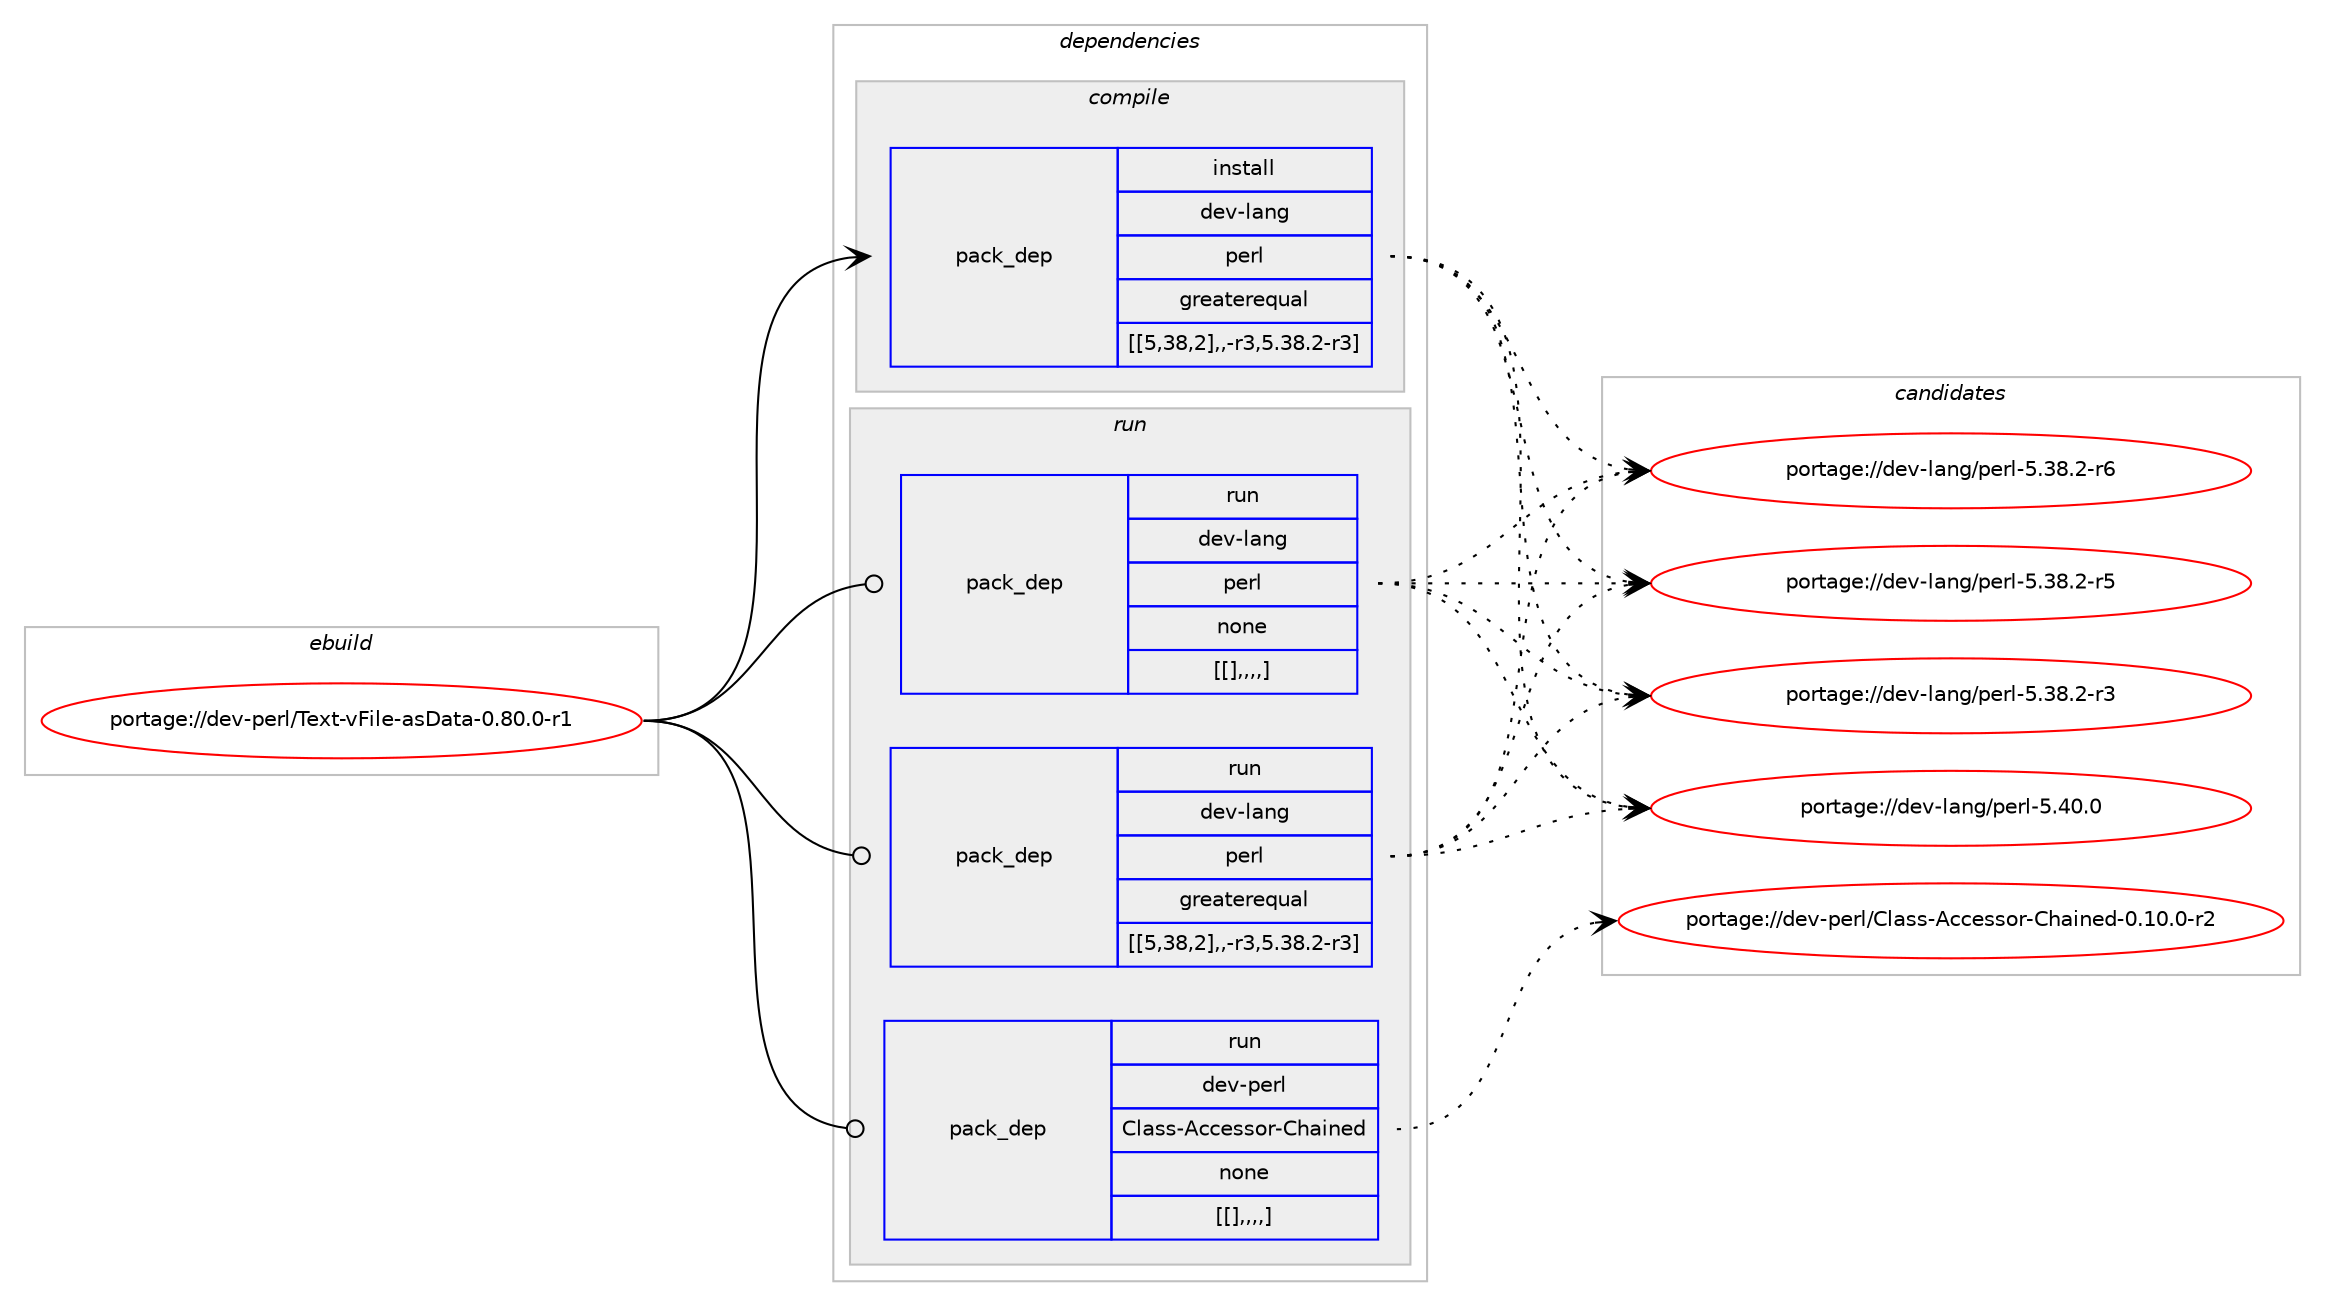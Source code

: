 digraph prolog {

# *************
# Graph options
# *************

newrank=true;
concentrate=true;
compound=true;
graph [rankdir=LR,fontname=Helvetica,fontsize=10,ranksep=1.5];#, ranksep=2.5, nodesep=0.2];
edge  [arrowhead=vee];
node  [fontname=Helvetica,fontsize=10];

# **********
# The ebuild
# **********

subgraph cluster_leftcol {
color=gray;
label=<<i>ebuild</i>>;
id [label="portage://dev-perl/Text-vFile-asData-0.80.0-r1", color=red, width=4, href="../dev-perl/Text-vFile-asData-0.80.0-r1.svg"];
}

# ****************
# The dependencies
# ****************

subgraph cluster_midcol {
color=gray;
label=<<i>dependencies</i>>;
subgraph cluster_compile {
fillcolor="#eeeeee";
style=filled;
label=<<i>compile</i>>;
subgraph pack107105 {
dependency138880 [label=<<TABLE BORDER="0" CELLBORDER="1" CELLSPACING="0" CELLPADDING="4" WIDTH="220"><TR><TD ROWSPAN="6" CELLPADDING="30">pack_dep</TD></TR><TR><TD WIDTH="110">install</TD></TR><TR><TD>dev-lang</TD></TR><TR><TD>perl</TD></TR><TR><TD>greaterequal</TD></TR><TR><TD>[[5,38,2],,-r3,5.38.2-r3]</TD></TR></TABLE>>, shape=none, color=blue];
}
id:e -> dependency138880:w [weight=20,style="solid",arrowhead="vee"];
}
subgraph cluster_compileandrun {
fillcolor="#eeeeee";
style=filled;
label=<<i>compile and run</i>>;
}
subgraph cluster_run {
fillcolor="#eeeeee";
style=filled;
label=<<i>run</i>>;
subgraph pack107106 {
dependency138881 [label=<<TABLE BORDER="0" CELLBORDER="1" CELLSPACING="0" CELLPADDING="4" WIDTH="220"><TR><TD ROWSPAN="6" CELLPADDING="30">pack_dep</TD></TR><TR><TD WIDTH="110">run</TD></TR><TR><TD>dev-lang</TD></TR><TR><TD>perl</TD></TR><TR><TD>greaterequal</TD></TR><TR><TD>[[5,38,2],,-r3,5.38.2-r3]</TD></TR></TABLE>>, shape=none, color=blue];
}
id:e -> dependency138881:w [weight=20,style="solid",arrowhead="odot"];
subgraph pack107107 {
dependency138882 [label=<<TABLE BORDER="0" CELLBORDER="1" CELLSPACING="0" CELLPADDING="4" WIDTH="220"><TR><TD ROWSPAN="6" CELLPADDING="30">pack_dep</TD></TR><TR><TD WIDTH="110">run</TD></TR><TR><TD>dev-lang</TD></TR><TR><TD>perl</TD></TR><TR><TD>none</TD></TR><TR><TD>[[],,,,]</TD></TR></TABLE>>, shape=none, color=blue];
}
id:e -> dependency138882:w [weight=20,style="solid",arrowhead="odot"];
subgraph pack107108 {
dependency138883 [label=<<TABLE BORDER="0" CELLBORDER="1" CELLSPACING="0" CELLPADDING="4" WIDTH="220"><TR><TD ROWSPAN="6" CELLPADDING="30">pack_dep</TD></TR><TR><TD WIDTH="110">run</TD></TR><TR><TD>dev-perl</TD></TR><TR><TD>Class-Accessor-Chained</TD></TR><TR><TD>none</TD></TR><TR><TD>[[],,,,]</TD></TR></TABLE>>, shape=none, color=blue];
}
id:e -> dependency138883:w [weight=20,style="solid",arrowhead="odot"];
}
}

# **************
# The candidates
# **************

subgraph cluster_choices {
rank=same;
color=gray;
label=<<i>candidates</i>>;

subgraph choice107105 {
color=black;
nodesep=1;
choice10010111845108971101034711210111410845534652484648 [label="portage://dev-lang/perl-5.40.0", color=red, width=4,href="../dev-lang/perl-5.40.0.svg"];
choice100101118451089711010347112101114108455346515646504511454 [label="portage://dev-lang/perl-5.38.2-r6", color=red, width=4,href="../dev-lang/perl-5.38.2-r6.svg"];
choice100101118451089711010347112101114108455346515646504511453 [label="portage://dev-lang/perl-5.38.2-r5", color=red, width=4,href="../dev-lang/perl-5.38.2-r5.svg"];
choice100101118451089711010347112101114108455346515646504511451 [label="portage://dev-lang/perl-5.38.2-r3", color=red, width=4,href="../dev-lang/perl-5.38.2-r3.svg"];
dependency138880:e -> choice10010111845108971101034711210111410845534652484648:w [style=dotted,weight="100"];
dependency138880:e -> choice100101118451089711010347112101114108455346515646504511454:w [style=dotted,weight="100"];
dependency138880:e -> choice100101118451089711010347112101114108455346515646504511453:w [style=dotted,weight="100"];
dependency138880:e -> choice100101118451089711010347112101114108455346515646504511451:w [style=dotted,weight="100"];
}
subgraph choice107106 {
color=black;
nodesep=1;
choice10010111845108971101034711210111410845534652484648 [label="portage://dev-lang/perl-5.40.0", color=red, width=4,href="../dev-lang/perl-5.40.0.svg"];
choice100101118451089711010347112101114108455346515646504511454 [label="portage://dev-lang/perl-5.38.2-r6", color=red, width=4,href="../dev-lang/perl-5.38.2-r6.svg"];
choice100101118451089711010347112101114108455346515646504511453 [label="portage://dev-lang/perl-5.38.2-r5", color=red, width=4,href="../dev-lang/perl-5.38.2-r5.svg"];
choice100101118451089711010347112101114108455346515646504511451 [label="portage://dev-lang/perl-5.38.2-r3", color=red, width=4,href="../dev-lang/perl-5.38.2-r3.svg"];
dependency138881:e -> choice10010111845108971101034711210111410845534652484648:w [style=dotted,weight="100"];
dependency138881:e -> choice100101118451089711010347112101114108455346515646504511454:w [style=dotted,weight="100"];
dependency138881:e -> choice100101118451089711010347112101114108455346515646504511453:w [style=dotted,weight="100"];
dependency138881:e -> choice100101118451089711010347112101114108455346515646504511451:w [style=dotted,weight="100"];
}
subgraph choice107107 {
color=black;
nodesep=1;
choice10010111845108971101034711210111410845534652484648 [label="portage://dev-lang/perl-5.40.0", color=red, width=4,href="../dev-lang/perl-5.40.0.svg"];
choice100101118451089711010347112101114108455346515646504511454 [label="portage://dev-lang/perl-5.38.2-r6", color=red, width=4,href="../dev-lang/perl-5.38.2-r6.svg"];
choice100101118451089711010347112101114108455346515646504511453 [label="portage://dev-lang/perl-5.38.2-r5", color=red, width=4,href="../dev-lang/perl-5.38.2-r5.svg"];
choice100101118451089711010347112101114108455346515646504511451 [label="portage://dev-lang/perl-5.38.2-r3", color=red, width=4,href="../dev-lang/perl-5.38.2-r3.svg"];
dependency138882:e -> choice10010111845108971101034711210111410845534652484648:w [style=dotted,weight="100"];
dependency138882:e -> choice100101118451089711010347112101114108455346515646504511454:w [style=dotted,weight="100"];
dependency138882:e -> choice100101118451089711010347112101114108455346515646504511453:w [style=dotted,weight="100"];
dependency138882:e -> choice100101118451089711010347112101114108455346515646504511451:w [style=dotted,weight="100"];
}
subgraph choice107108 {
color=black;
nodesep=1;
choice1001011184511210111410847671089711511545659999101115115111114456710497105110101100454846494846484511450 [label="portage://dev-perl/Class-Accessor-Chained-0.10.0-r2", color=red, width=4,href="../dev-perl/Class-Accessor-Chained-0.10.0-r2.svg"];
dependency138883:e -> choice1001011184511210111410847671089711511545659999101115115111114456710497105110101100454846494846484511450:w [style=dotted,weight="100"];
}
}

}
